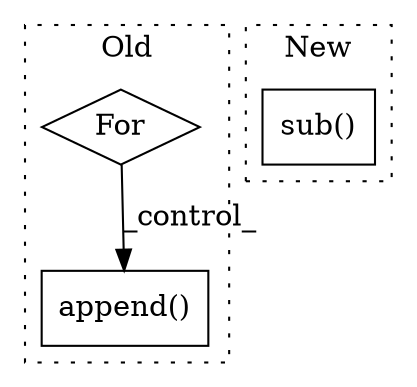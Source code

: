 digraph G {
subgraph cluster0 {
1 [label="For" a="107" s="564,588" l="4,10" shape="diamond"];
3 [label="append()" a="75" s="711,728" l="16,1" shape="box"];
label = "Old";
style="dotted";
}
subgraph cluster1 {
2 [label="sub()" a="75" s="607,643" l="7,1" shape="box"];
label = "New";
style="dotted";
}
1 -> 3 [label="_control_"];
}
